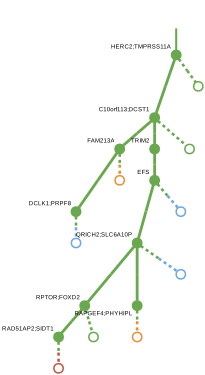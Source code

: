 strict digraph  {
graph[splines=false]; nodesep=0.7; rankdir=TB; ranksep=0.6; forcelabels=true; dpi=600; size=2.5;
0 [color="#6aa84fff", fillcolor="#6aa84fff", fixedsize=true, fontname=Arial, fontsize="12pt", height="0.25", label="", penwidth=3, shape=circle, style=filled, xlabel="HERC2;TMPRSS11A"];
3 [color="#6aa84fff", fillcolor="#6aa84fff", fixedsize=true, fontname=Arial, fontsize="12pt", height="0.25", label="", penwidth=3, shape=circle, style=filled, xlabel="C10orf113;DCST1"];
10 [color="#6aa84fff", fillcolor="#6aa84fff", fixedsize=true, fontname=Arial, fontsize="12pt", height="0.25", label="", penwidth=3, shape=circle, style=solid, xlabel=""];
1 [color="#6aa84fff", fillcolor="#6aa84fff", fixedsize=true, fontname=Arial, fontsize="12pt", height="0.25", label="", penwidth=3, shape=circle, style=filled, xlabel="RPTOR;FOXD2"];
8 [color="#6aa84fff", fillcolor="#6aa84fff", fixedsize=true, fontname=Arial, fontsize="12pt", height="0.25", label="", penwidth=3, shape=circle, style=filled, xlabel="RAD51AP2;SIDT1"];
11 [color="#6aa84fff", fillcolor="#6aa84fff", fixedsize=true, fontname=Arial, fontsize="12pt", height="0.25", label="", penwidth=3, shape=circle, style=solid, xlabel=""];
2 [color="#6aa84fff", fillcolor="#6aa84fff", fixedsize=true, fontname=Arial, fontsize="12pt", height="0.25", label="", penwidth=3, shape=circle, style=filled, xlabel="RAPGEF4;PHYHIPL"];
12 [color="#e69138ff", fillcolor="#e69138ff", fixedsize=true, fontname=Arial, fontsize="12pt", height="0.25", label="", penwidth=3, shape=circle, style=solid, xlabel=""];
6 [color="#6aa84fff", fillcolor="#6aa84fff", fixedsize=true, fontname=Arial, fontsize="12pt", height="0.25", label="", penwidth=3, shape=circle, style=filled, xlabel=FAM213A];
9 [color="#6aa84fff", fillcolor="#6aa84fff", fixedsize=true, fontname=Arial, fontsize="12pt", height="0.25", label="", penwidth=3, shape=circle, style=filled, xlabel=TRIM2];
13 [color="#6aa84fff", fillcolor="#6aa84fff", fixedsize=true, fontname=Arial, fontsize="12pt", height="0.25", label="", penwidth=3, shape=circle, style=solid, xlabel=""];
4 [color="#6aa84fff", fillcolor="#6aa84fff", fixedsize=true, fontname=Arial, fontsize="12pt", height="0.25", label="", penwidth=3, shape=circle, style=filled, xlabel="DCLK1;PRPF8"];
14 [color="#6fa8dcff", fillcolor="#6fa8dcff", fixedsize=true, fontname=Arial, fontsize="12pt", height="0.25", label="", penwidth=3, shape=circle, style=solid, xlabel=""];
5 [color="#6aa84fff", fillcolor="#6aa84fff", fixedsize=true, fontname=Arial, fontsize="12pt", height="0.25", label="", penwidth=3, shape=circle, style=filled, xlabel=EFS];
7 [color="#6aa84fff", fillcolor="#6aa84fff", fixedsize=true, fontname=Arial, fontsize="12pt", height="0.25", label="", penwidth=3, shape=circle, style=filled, xlabel="QRICH2;SLC6A10P"];
15 [color="#6fa8dcff", fillcolor="#6fa8dcff", fixedsize=true, fontname=Arial, fontsize="12pt", height="0.25", label="", penwidth=3, shape=circle, style=solid, xlabel=""];
16 [color="#e69138ff", fillcolor="#e69138ff", fixedsize=true, fontname=Arial, fontsize="12pt", height="0.25", label="", penwidth=3, shape=circle, style=solid, xlabel=""];
17 [color="#6fa8dcff", fillcolor="#6fa8dcff", fixedsize=true, fontname=Arial, fontsize="12pt", height="0.25", label="", penwidth=3, shape=circle, style=solid, xlabel=""];
18 [color="#be5742ff", fillcolor="#be5742ff", fixedsize=true, fontname=Arial, fontsize="12pt", height="0.25", label="", penwidth=3, shape=circle, style=solid, xlabel=""];
normal [label="", penwidth=3, style=invis, xlabel="HERC2;TMPRSS11A"];
0 -> 3  [arrowsize=0, color="#6aa84fff;0.5:#6aa84fff", minlen="2.125", penwidth="5.5", style=solid];
0 -> 10  [arrowsize=0, color="#6aa84fff;0.5:#6aa84fff", minlen="1.1875", penwidth=5, style=dashed];
3 -> 6  [arrowsize=0, color="#6aa84fff;0.5:#6aa84fff", minlen="1.375", penwidth="5.5", style=solid];
3 -> 9  [arrowsize=0, color="#6aa84fff;0.5:#6aa84fff", minlen="1.375", penwidth="5.5", style=solid];
3 -> 13  [arrowsize=0, color="#6aa84fff;0.5:#6aa84fff", minlen="1.1875", penwidth=5, style=dashed];
1 -> 8  [arrowsize=0, color="#6aa84fff;0.5:#6aa84fff", minlen="1.75", penwidth="5.5", style=solid];
1 -> 11  [arrowsize=0, color="#6aa84fff;0.5:#6aa84fff", minlen="1.1875", penwidth=5, style=dashed];
8 -> 18  [arrowsize=0, color="#6aa84fff;0.5:#be5742ff", minlen="1.1875", penwidth=5, style=dashed];
2 -> 12  [arrowsize=0, color="#6aa84fff;0.5:#e69138ff", minlen="1.1875", penwidth=5, style=dashed];
6 -> 4  [arrowsize=0, color="#6aa84fff;0.5:#6aa84fff", minlen="2.5", penwidth="5.5", style=solid];
6 -> 16  [arrowsize=0, color="#6aa84fff;0.5:#e69138ff", minlen="1.1875", penwidth=5, style=dashed];
9 -> 5  [arrowsize=0, color="#6aa84fff;0.5:#6aa84fff", minlen="1.375", penwidth="5.5", style=solid];
4 -> 14  [arrowsize=0, color="#6aa84fff;0.5:#6fa8dcff", minlen="1.1875", penwidth=5, style=dashed];
5 -> 7  [arrowsize=0, color="#6aa84fff;0.5:#6aa84fff", minlen="2.125", penwidth="5.5", style=solid];
5 -> 15  [arrowsize=0, color="#6aa84fff;0.5:#6fa8dcff", minlen="1.1875", penwidth=5, style=dashed];
7 -> 1  [arrowsize=0, color="#6aa84fff;0.5:#6aa84fff", minlen="2.125", penwidth="5.5", style=solid];
7 -> 2  [arrowsize=0, color="#6aa84fff;0.5:#6aa84fff", minlen="2.5", penwidth="5.5", style=solid];
7 -> 17  [arrowsize=0, color="#6aa84fff;0.5:#6fa8dcff", minlen="1.1875", penwidth=5, style=dashed];
normal -> 0  [arrowsize=0, color="#6aa84fff", label="", penwidth=4, style=solid];
}
